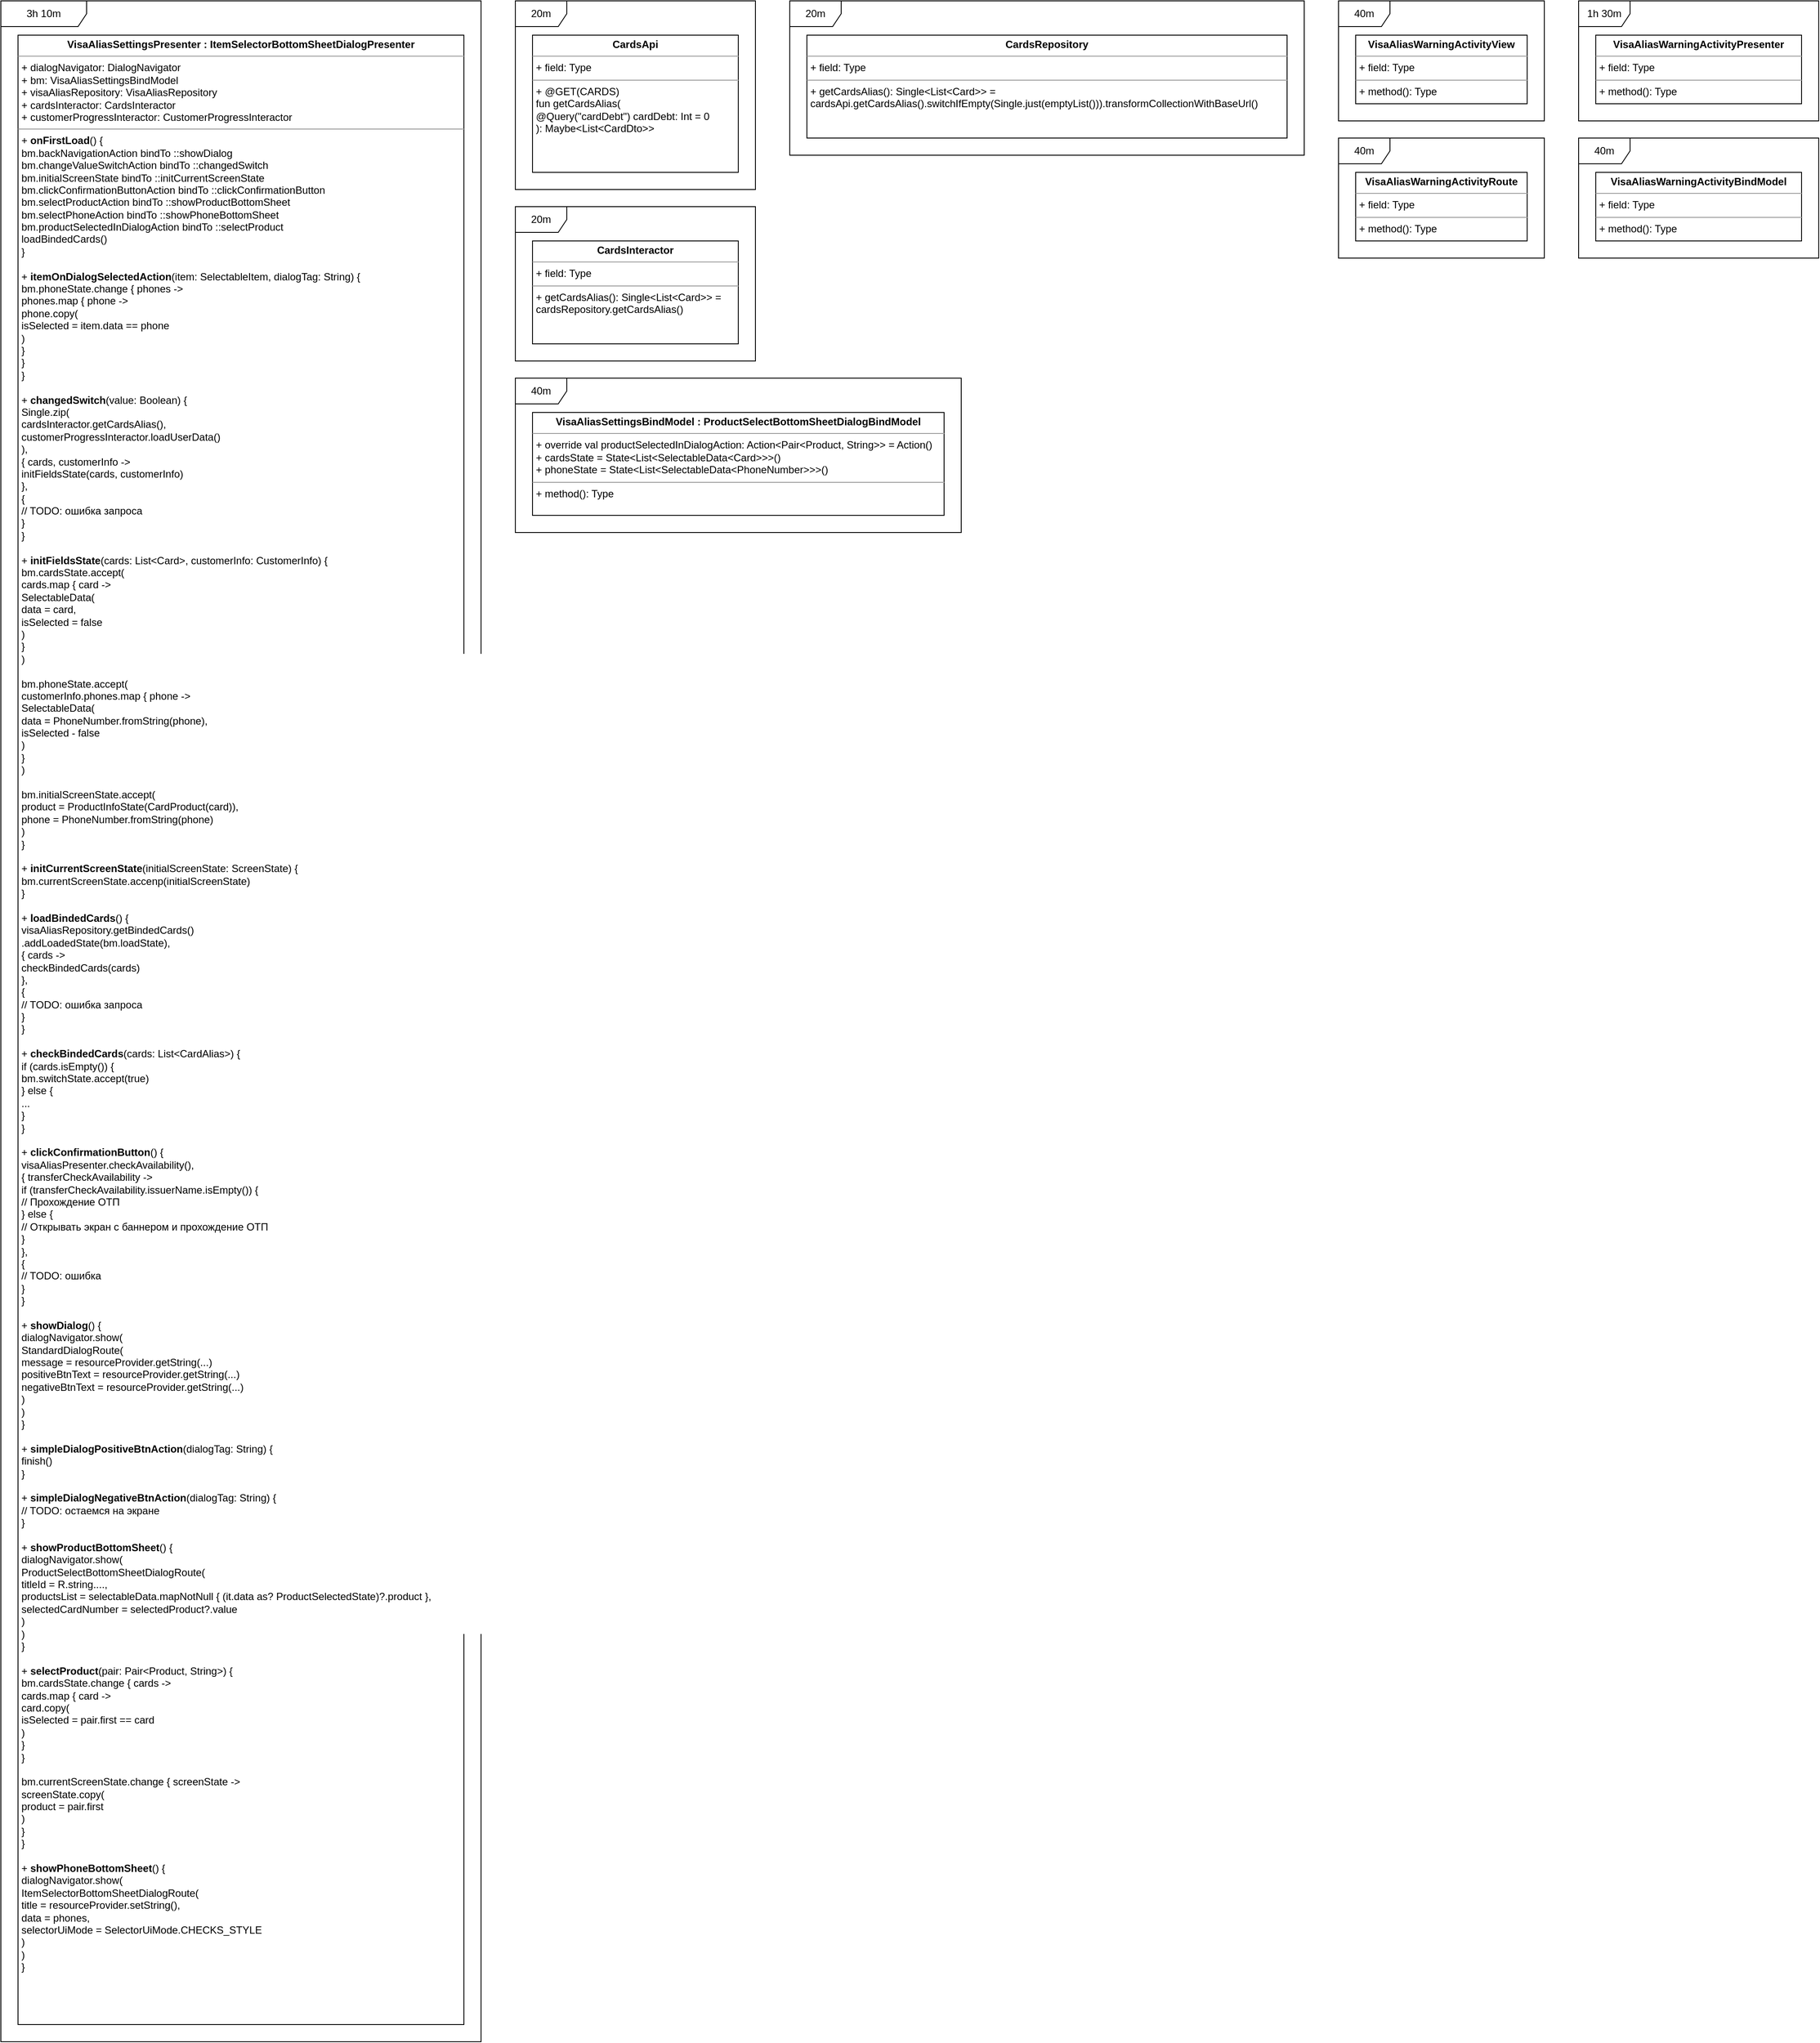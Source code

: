 <mxfile version="16.5.3" type="github">
  <diagram id="dYaKm0zOiIkTefgdSqAL" name="Page-1">
    <mxGraphModel dx="2035" dy="643" grid="1" gridSize="10" guides="1" tooltips="1" connect="1" arrows="1" fold="1" page="1" pageScale="1" pageWidth="850" pageHeight="1100" math="0" shadow="0">
      <root>
        <mxCell id="0" />
        <mxCell id="1" parent="0" />
        <mxCell id="R8p8swTbhKfgt5eax4jr-2" value="&lt;p style=&quot;margin: 0px ; margin-top: 4px ; text-align: center&quot;&gt;&lt;b&gt;CardsApi&lt;/b&gt;&lt;/p&gt;&lt;hr size=&quot;1&quot;&gt;&lt;p style=&quot;margin: 0px ; margin-left: 4px&quot;&gt;+ field: Type&lt;/p&gt;&lt;hr size=&quot;1&quot;&gt;&lt;p style=&quot;margin: 0px ; margin-left: 4px&quot;&gt;+ @GET(CARDS)&lt;/p&gt;&lt;p style=&quot;margin: 0px ; margin-left: 4px&quot;&gt;fun getCardsAlias(&lt;/p&gt;&lt;p style=&quot;margin: 0px ; margin-left: 4px&quot;&gt;@Query(&quot;cardDebt&quot;) cardDebt: Int = 0&lt;br&gt;&lt;/p&gt;&lt;p style=&quot;margin: 0px ; margin-left: 4px&quot;&gt;): Maybe&amp;lt;List&amp;lt;CardDto&amp;gt;&amp;gt;&lt;br&gt;&lt;/p&gt;" style="verticalAlign=top;align=left;overflow=fill;fontSize=12;fontFamily=Helvetica;html=1;" vertex="1" parent="1">
          <mxGeometry x="560" y="80" width="240" height="160" as="geometry" />
        </mxCell>
        <mxCell id="R8p8swTbhKfgt5eax4jr-3" value="&lt;p style=&quot;margin: 0px ; margin-top: 4px ; text-align: center&quot;&gt;&lt;b&gt;CardsRepository&lt;/b&gt;&lt;/p&gt;&lt;hr size=&quot;1&quot;&gt;&lt;p style=&quot;margin: 0px ; margin-left: 4px&quot;&gt;+ field: Type&lt;/p&gt;&lt;hr size=&quot;1&quot;&gt;&lt;p style=&quot;margin: 0px ; margin-left: 4px&quot;&gt;+ getCardsAlias(): Single&amp;lt;List&amp;lt;Card&amp;gt;&amp;gt; =&lt;/p&gt;&lt;p style=&quot;margin: 0px ; margin-left: 4px&quot;&gt;cardsApi.getCardsAlias().switchIfEmpty(Single.just(emptyList())).transformCollectionWithBaseUrl()&lt;br&gt;&lt;/p&gt;" style="verticalAlign=top;align=left;overflow=fill;fontSize=12;fontFamily=Helvetica;html=1;" vertex="1" parent="1">
          <mxGeometry x="880" y="80" width="560" height="120" as="geometry" />
        </mxCell>
        <mxCell id="R8p8swTbhKfgt5eax4jr-4" value="&lt;p style=&quot;margin: 0px ; margin-top: 4px ; text-align: center&quot;&gt;&lt;b&gt;CardsInteractor&lt;/b&gt;&lt;/p&gt;&lt;hr size=&quot;1&quot;&gt;&lt;p style=&quot;margin: 0px ; margin-left: 4px&quot;&gt;+ field: Type&lt;/p&gt;&lt;hr size=&quot;1&quot;&gt;&lt;p style=&quot;margin: 0px ; margin-left: 4px&quot;&gt;+ getCardsAlias(): Single&amp;lt;List&amp;lt;Card&amp;gt;&amp;gt; =&lt;/p&gt;&lt;p style=&quot;margin: 0px ; margin-left: 4px&quot;&gt;cardsRepository.getCardsAlias()&lt;br&gt;&lt;/p&gt;" style="verticalAlign=top;align=left;overflow=fill;fontSize=12;fontFamily=Helvetica;html=1;" vertex="1" parent="1">
          <mxGeometry x="560" y="320" width="240" height="120" as="geometry" />
        </mxCell>
        <mxCell id="R8p8swTbhKfgt5eax4jr-5" value="&lt;p style=&quot;margin: 0px ; margin-top: 4px ; text-align: center&quot;&gt;&lt;b&gt;VisaAliasSettingsBindModel : ProductSelectBottomSheetDialogBindModel&lt;/b&gt;&lt;/p&gt;&lt;hr size=&quot;1&quot;&gt;&lt;p style=&quot;margin: 0px ; margin-left: 4px&quot;&gt;+ override val productSelectedInDialogAction: Action&amp;lt;Pair&amp;lt;Product, String&amp;gt;&amp;gt; = Action()&lt;br&gt;&lt;/p&gt;&lt;p style=&quot;margin: 0px ; margin-left: 4px&quot;&gt;+ cardsState = State&amp;lt;List&amp;lt;SelectableData&amp;lt;Card&amp;gt;&amp;gt;&amp;gt;()&lt;/p&gt;&lt;p style=&quot;margin: 0px ; margin-left: 4px&quot;&gt;+ phoneState = State&amp;lt;List&amp;lt;SelectableData&amp;lt;PhoneNumber&amp;gt;&amp;gt;&amp;gt;()&lt;br&gt;&lt;/p&gt;&lt;hr size=&quot;1&quot;&gt;&lt;p style=&quot;margin: 0px ; margin-left: 4px&quot;&gt;+ method(): Type&lt;/p&gt;" style="verticalAlign=top;align=left;overflow=fill;fontSize=12;fontFamily=Helvetica;html=1;" vertex="1" parent="1">
          <mxGeometry x="560" y="520" width="480" height="120" as="geometry" />
        </mxCell>
        <mxCell id="R8p8swTbhKfgt5eax4jr-6" value="&lt;p style=&quot;margin: 0px ; margin-top: 4px ; text-align: center&quot;&gt;&lt;b&gt;VisaAliasWarningActivityView&lt;/b&gt;&lt;/p&gt;&lt;hr size=&quot;1&quot;&gt;&lt;p style=&quot;margin: 0px ; margin-left: 4px&quot;&gt;+ field: Type&lt;/p&gt;&lt;hr size=&quot;1&quot;&gt;&lt;p style=&quot;margin: 0px ; margin-left: 4px&quot;&gt;+ method(): Type&lt;/p&gt;" style="verticalAlign=top;align=left;overflow=fill;fontSize=12;fontFamily=Helvetica;html=1;" vertex="1" parent="1">
          <mxGeometry x="1520" y="80" width="200" height="80" as="geometry" />
        </mxCell>
        <mxCell id="R8p8swTbhKfgt5eax4jr-7" value="&lt;p style=&quot;margin: 0px ; margin-top: 4px ; text-align: center&quot;&gt;&lt;b&gt;VisaAliasWarningActivityPresenter&lt;/b&gt;&lt;/p&gt;&lt;hr size=&quot;1&quot;&gt;&lt;p style=&quot;margin: 0px ; margin-left: 4px&quot;&gt;+ field: Type&lt;/p&gt;&lt;hr size=&quot;1&quot;&gt;&lt;p style=&quot;margin: 0px ; margin-left: 4px&quot;&gt;+ method(): Type&lt;/p&gt;" style="verticalAlign=top;align=left;overflow=fill;fontSize=12;fontFamily=Helvetica;html=1;" vertex="1" parent="1">
          <mxGeometry x="1800" y="80" width="240" height="80" as="geometry" />
        </mxCell>
        <mxCell id="R8p8swTbhKfgt5eax4jr-8" value="&lt;p style=&quot;margin: 0px ; margin-top: 4px ; text-align: center&quot;&gt;&lt;b&gt;VisaAliasWarningActivityBindModel&lt;/b&gt;&lt;/p&gt;&lt;hr size=&quot;1&quot;&gt;&lt;p style=&quot;margin: 0px ; margin-left: 4px&quot;&gt;+ field: Type&lt;/p&gt;&lt;hr size=&quot;1&quot;&gt;&lt;p style=&quot;margin: 0px ; margin-left: 4px&quot;&gt;+ method(): Type&lt;/p&gt;" style="verticalAlign=top;align=left;overflow=fill;fontSize=12;fontFamily=Helvetica;html=1;" vertex="1" parent="1">
          <mxGeometry x="1800" y="240" width="240" height="80" as="geometry" />
        </mxCell>
        <mxCell id="R8p8swTbhKfgt5eax4jr-9" value="&lt;p style=&quot;margin: 0px ; margin-top: 4px ; text-align: center&quot;&gt;&lt;b&gt;VisaAliasWarningActivityRoute&lt;/b&gt;&lt;/p&gt;&lt;hr size=&quot;1&quot;&gt;&lt;p style=&quot;margin: 0px ; margin-left: 4px&quot;&gt;+ field: Type&lt;/p&gt;&lt;hr size=&quot;1&quot;&gt;&lt;p style=&quot;margin: 0px ; margin-left: 4px&quot;&gt;+ method(): Type&lt;/p&gt;" style="verticalAlign=top;align=left;overflow=fill;fontSize=12;fontFamily=Helvetica;html=1;" vertex="1" parent="1">
          <mxGeometry x="1520" y="240" width="200" height="80" as="geometry" />
        </mxCell>
        <mxCell id="R8p8swTbhKfgt5eax4jr-11" value="40m" style="shape=umlFrame;whiteSpace=wrap;html=1;" vertex="1" parent="1">
          <mxGeometry x="1500" y="40" width="240" height="140" as="geometry" />
        </mxCell>
        <mxCell id="R8p8swTbhKfgt5eax4jr-12" value="1h 30m" style="shape=umlFrame;whiteSpace=wrap;html=1;" vertex="1" parent="1">
          <mxGeometry x="1780" y="40" width="280" height="140" as="geometry" />
        </mxCell>
        <mxCell id="R8p8swTbhKfgt5eax4jr-13" value="40m" style="shape=umlFrame;whiteSpace=wrap;html=1;" vertex="1" parent="1">
          <mxGeometry x="1500" y="200" width="240" height="140" as="geometry" />
        </mxCell>
        <mxCell id="R8p8swTbhKfgt5eax4jr-14" value="40m" style="shape=umlFrame;whiteSpace=wrap;html=1;" vertex="1" parent="1">
          <mxGeometry x="1780" y="200" width="280" height="140" as="geometry" />
        </mxCell>
        <mxCell id="R8p8swTbhKfgt5eax4jr-15" value="20m" style="shape=umlFrame;whiteSpace=wrap;html=1;" vertex="1" parent="1">
          <mxGeometry x="860" y="40" width="600" height="180" as="geometry" />
        </mxCell>
        <mxCell id="R8p8swTbhKfgt5eax4jr-16" value="20m" style="shape=umlFrame;whiteSpace=wrap;html=1;" vertex="1" parent="1">
          <mxGeometry x="540" y="40" width="280" height="220" as="geometry" />
        </mxCell>
        <mxCell id="R8p8swTbhKfgt5eax4jr-17" value="20m" style="shape=umlFrame;whiteSpace=wrap;html=1;" vertex="1" parent="1">
          <mxGeometry x="540" y="280" width="280" height="180" as="geometry" />
        </mxCell>
        <mxCell id="R8p8swTbhKfgt5eax4jr-18" value="40m" style="shape=umlFrame;whiteSpace=wrap;html=1;" vertex="1" parent="1">
          <mxGeometry x="540" y="480" width="520" height="180" as="geometry" />
        </mxCell>
        <mxCell id="R8p8swTbhKfgt5eax4jr-19" value="3h 10m" style="shape=umlFrame;whiteSpace=wrap;html=1;width=100;height=30;" vertex="1" parent="1">
          <mxGeometry x="-60" y="40" width="560" height="2380" as="geometry" />
        </mxCell>
        <mxCell id="R8p8swTbhKfgt5eax4jr-20" value="&lt;p style=&quot;margin: 0px ; margin-top: 4px ; text-align: center&quot;&gt;&lt;b&gt;VisaAliasSettingsPresenter : ItemSelectorBottomSheetDialogPresenter&lt;br&gt;&lt;/b&gt;&lt;/p&gt;&lt;hr size=&quot;1&quot;&gt;&lt;p style=&quot;margin: 0px ; margin-left: 4px&quot;&gt;+ dialogNavigator: DialogNavigator&lt;br&gt;+ bm: VisaAliasSettingsBindModel&lt;br&gt;&lt;/p&gt;&lt;p style=&quot;margin: 0px ; margin-left: 4px&quot;&gt;+ visaAliasRepository: VisaAliasRepository&lt;/p&gt;&lt;p style=&quot;margin: 0px ; margin-left: 4px&quot;&gt;+ cardsInteractor: CardsInteractor&lt;/p&gt;&lt;p style=&quot;margin: 0px ; margin-left: 4px&quot;&gt;+ customerProgressInteractor: CustomerProgressInteractor&lt;br&gt;&lt;/p&gt;&lt;hr size=&quot;1&quot;&gt;&lt;p style=&quot;margin: 0px ; margin-left: 4px&quot;&gt;+ &lt;b&gt;onFirstLoad&lt;/b&gt;() {&lt;/p&gt;&lt;p style=&quot;margin: 0px ; margin-left: 4px&quot;&gt;bm.backNavigationAction bindTo ::showDialog&lt;br&gt;&lt;/p&gt;&lt;p style=&quot;margin: 0px ; margin-left: 4px&quot;&gt;bm.changeValueSwitchAction bindTo ::changedSwitch&lt;/p&gt;&lt;p style=&quot;margin: 0px ; margin-left: 4px&quot;&gt;bm.initialScreenState bindTo ::initCurrentScreenState&lt;/p&gt;&lt;p style=&quot;margin: 0px ; margin-left: 4px&quot;&gt;bm.clickConfirmationButtonAction bindTo ::clickConfirmationButton&lt;/p&gt;&lt;p style=&quot;margin: 0px ; margin-left: 4px&quot;&gt;bm.selectProductAction bindTo ::showProductBottomSheet&lt;/p&gt;&lt;p style=&quot;margin: 0px ; margin-left: 4px&quot;&gt;bm.selectPhoneAction bindTo ::showPhoneBottomSheet&lt;br&gt;&lt;/p&gt;&lt;p style=&quot;margin: 0px ; margin-left: 4px&quot;&gt;bm.productSelectedInDialogAction bindTo ::selectProduct&lt;br&gt;&lt;/p&gt;&lt;p style=&quot;margin: 0px ; margin-left: 4px&quot;&gt;loadBindedCards()&lt;br&gt;&lt;/p&gt;&lt;p style=&quot;margin: 0px ; margin-left: 4px&quot;&gt;}&lt;/p&gt;&lt;p style=&quot;margin: 0px ; margin-left: 4px&quot;&gt;&lt;br&gt;&lt;/p&gt;&lt;p style=&quot;margin: 0px ; margin-left: 4px&quot;&gt;+ &lt;b&gt;itemOnDialogSelectedAction&lt;/b&gt;(item: SelectableItem, dialogTag: String) {&lt;/p&gt;&lt;p style=&quot;margin: 0px ; margin-left: 4px&quot;&gt;bm.phoneState.change { phones -&amp;gt;&lt;br&gt;&lt;/p&gt;&lt;p style=&quot;margin: 0px ; margin-left: 4px&quot;&gt;phones.map { phone -&amp;gt;&lt;br&gt;&lt;/p&gt;&lt;p style=&quot;margin: 0px ; margin-left: 4px&quot;&gt;phone.copy(&lt;/p&gt;&lt;p style=&quot;margin: 0px ; margin-left: 4px&quot;&gt;isSelected = item.data == phone&lt;br&gt;&lt;/p&gt;&lt;p style=&quot;margin: 0px ; margin-left: 4px&quot;&gt;)&lt;br&gt;&lt;/p&gt;&lt;p style=&quot;margin: 0px ; margin-left: 4px&quot;&gt;}&lt;br&gt;&lt;/p&gt;&lt;p style=&quot;margin: 0px ; margin-left: 4px&quot;&gt;}&lt;br&gt;&lt;/p&gt;&lt;p style=&quot;margin: 0px ; margin-left: 4px&quot;&gt;}&lt;br&gt;&lt;/p&gt;&lt;p style=&quot;margin: 0px ; margin-left: 4px&quot;&gt;&lt;br&gt;&lt;/p&gt;&lt;p style=&quot;margin: 0px ; margin-left: 4px&quot;&gt;+ &lt;b&gt;changedSwitch&lt;/b&gt;(value: Boolean) {&lt;/p&gt;&lt;p style=&quot;margin: 0px ; margin-left: 4px&quot;&gt;Single.zip(&lt;/p&gt;&lt;p style=&quot;margin: 0px ; margin-left: 4px&quot;&gt;cardsInteractor.getCardsAlias(),&lt;/p&gt;&lt;p style=&quot;margin: 0px ; margin-left: 4px&quot;&gt;customerProgressInteractor.loadUserData()&lt;br&gt;&lt;/p&gt;&lt;p style=&quot;margin: 0px ; margin-left: 4px&quot;&gt;),&lt;/p&gt;&lt;p style=&quot;margin: 0px ; margin-left: 4px&quot;&gt;{ cards, customerInfo -&amp;gt;&lt;br&gt;&lt;/p&gt;&lt;p style=&quot;margin: 0px ; margin-left: 4px&quot;&gt;initFieldsState(cards, customerInfo)&lt;br&gt;&lt;/p&gt;&lt;p style=&quot;margin: 0px ; margin-left: 4px&quot;&gt;},&lt;/p&gt;&lt;p style=&quot;margin: 0px ; margin-left: 4px&quot;&gt;{&lt;/p&gt;&lt;p style=&quot;margin: 0px ; margin-left: 4px&quot;&gt;// TODO: ошибка запроса&lt;br&gt;&lt;/p&gt;&lt;p style=&quot;margin: 0px ; margin-left: 4px&quot;&gt;}&lt;br&gt;&lt;/p&gt;&lt;p style=&quot;margin: 0px ; margin-left: 4px&quot;&gt;}&lt;/p&gt;&lt;p style=&quot;margin: 0px ; margin-left: 4px&quot;&gt;&lt;br&gt;&lt;/p&gt;&lt;p style=&quot;margin: 0px ; margin-left: 4px&quot;&gt;+ &lt;b&gt;initFieldsState&lt;/b&gt;(cards: List&amp;lt;Card&amp;gt;, customerInfo: CustomerInfo) {&lt;/p&gt;&lt;p style=&quot;margin: 0px ; margin-left: 4px&quot;&gt;bm.cardsState.accept(&lt;/p&gt;&lt;p style=&quot;margin: 0px ; margin-left: 4px&quot;&gt;cards.map { card -&amp;gt;&lt;br&gt;&lt;/p&gt;&lt;p style=&quot;margin: 0px ; margin-left: 4px&quot;&gt;SelectableData(&lt;/p&gt;&lt;p style=&quot;margin: 0px ; margin-left: 4px&quot;&gt;data = card,&lt;/p&gt;&lt;p style=&quot;margin: 0px ; margin-left: 4px&quot;&gt;isSelected = false&lt;br&gt;&lt;/p&gt;&lt;p style=&quot;margin: 0px ; margin-left: 4px&quot;&gt;)&lt;br&gt;&lt;/p&gt;&lt;p style=&quot;margin: 0px ; margin-left: 4px&quot;&gt;}&lt;br&gt;&lt;/p&gt;&lt;p style=&quot;margin: 0px ; margin-left: 4px&quot;&gt;)&lt;/p&gt;&lt;p style=&quot;margin: 0px ; margin-left: 4px&quot;&gt;&lt;br&gt;&lt;/p&gt;&lt;p style=&quot;margin: 0px ; margin-left: 4px&quot;&gt;bm.phoneState.accept(&lt;/p&gt;&lt;p style=&quot;margin: 0px ; margin-left: 4px&quot;&gt;customerInfo.phones.map { phone -&amp;gt;&lt;br&gt;&lt;/p&gt;&lt;p style=&quot;margin: 0px ; margin-left: 4px&quot;&gt;SelectableData(&lt;/p&gt;&lt;p style=&quot;margin: 0px ; margin-left: 4px&quot;&gt;data = PhoneNumber.fromString(phone),&lt;/p&gt;&lt;p style=&quot;margin: 0px ; margin-left: 4px&quot;&gt;isSelected - false&lt;br&gt;&lt;/p&gt;&lt;p style=&quot;margin: 0px ; margin-left: 4px&quot;&gt;)&lt;br&gt;&lt;/p&gt;&lt;p style=&quot;margin: 0px ; margin-left: 4px&quot;&gt;}&lt;br&gt;&lt;/p&gt;&lt;p style=&quot;margin: 0px ; margin-left: 4px&quot;&gt;)&lt;br&gt;&lt;/p&gt;&lt;p style=&quot;margin: 0px ; margin-left: 4px&quot;&gt;&lt;br&gt;&lt;/p&gt;&lt;p style=&quot;margin: 0px ; margin-left: 4px&quot;&gt;bm.initialScreenState.accept(&lt;/p&gt;&lt;p style=&quot;margin: 0px ; margin-left: 4px&quot;&gt;product = ProductInfoState(CardProduct(card)),&lt;/p&gt;&lt;p style=&quot;margin: 0px ; margin-left: 4px&quot;&gt;phone = PhoneNumber.fromString(phone)&lt;br&gt;&lt;/p&gt;&lt;p style=&quot;margin: 0px ; margin-left: 4px&quot;&gt;)&lt;br&gt;&lt;/p&gt;&lt;p style=&quot;margin: 0px ; margin-left: 4px&quot;&gt;}&lt;/p&gt;&lt;p style=&quot;margin: 0px ; margin-left: 4px&quot;&gt;&lt;br&gt;&lt;/p&gt;&lt;p style=&quot;margin: 0px ; margin-left: 4px&quot;&gt;+ &lt;b&gt;initCurrentScreenState&lt;/b&gt;(initialScreenState: ScreenState) {&lt;/p&gt;&lt;p style=&quot;margin: 0px ; margin-left: 4px&quot;&gt;bm.currentScreenState.accenp(initialScreenState)&lt;br&gt;&lt;/p&gt;&lt;p style=&quot;margin: 0px ; margin-left: 4px&quot;&gt;}&lt;br&gt;&lt;/p&gt;&lt;p style=&quot;margin: 0px ; margin-left: 4px&quot;&gt;&lt;br&gt;&lt;/p&gt;&lt;p style=&quot;margin: 0px ; margin-left: 4px&quot;&gt;+ &lt;b&gt;loadBindedCards&lt;/b&gt;() {&lt;/p&gt;&lt;p style=&quot;margin: 0px ; margin-left: 4px&quot;&gt;visaAliasRepository.getBindedCards()&lt;/p&gt;&lt;p style=&quot;margin: 0px ; margin-left: 4px&quot;&gt;.addLoadedState(bm.loadState),&lt;/p&gt;&lt;p style=&quot;margin: 0px ; margin-left: 4px&quot;&gt;{ cards -&amp;gt;&lt;br&gt;&lt;/p&gt;&lt;p style=&quot;margin: 0px ; margin-left: 4px&quot;&gt;checkBindedCards(cards)&lt;br&gt;&lt;/p&gt;&lt;p style=&quot;margin: 0px ; margin-left: 4px&quot;&gt;},&lt;/p&gt;&lt;p style=&quot;margin: 0px ; margin-left: 4px&quot;&gt;{&lt;/p&gt;&lt;p style=&quot;margin: 0px ; margin-left: 4px&quot;&gt;// TODO: ошибка запроса&lt;br&gt;&lt;/p&gt;&lt;p style=&quot;margin: 0px ; margin-left: 4px&quot;&gt;}&lt;br&gt;&lt;/p&gt;&lt;p style=&quot;margin: 0px ; margin-left: 4px&quot;&gt;}&lt;/p&gt;&lt;p style=&quot;margin: 0px ; margin-left: 4px&quot;&gt;&lt;br&gt;&lt;/p&gt;&lt;p style=&quot;margin: 0px ; margin-left: 4px&quot;&gt;+ &lt;b&gt;checkBindedCards&lt;/b&gt;(cards: List&amp;lt;CardAlias&amp;gt;) {&lt;/p&gt;&lt;p style=&quot;margin: 0px ; margin-left: 4px&quot;&gt;if (cards.isEmpty()) {&lt;/p&gt;&lt;p style=&quot;margin: 0px ; margin-left: 4px&quot;&gt;bm.switchState.accept(true)&lt;br&gt;&lt;/p&gt;&lt;p style=&quot;margin: 0px ; margin-left: 4px&quot;&gt;} else {&lt;/p&gt;&lt;p style=&quot;margin: 0px ; margin-left: 4px&quot;&gt;...&lt;br&gt;&lt;/p&gt;&lt;p style=&quot;margin: 0px ; margin-left: 4px&quot;&gt;}&lt;br&gt;&lt;/p&gt;&lt;p style=&quot;margin: 0px ; margin-left: 4px&quot;&gt;}&lt;/p&gt;&lt;p style=&quot;margin: 0px ; margin-left: 4px&quot;&gt;&lt;br&gt;&lt;/p&gt;&lt;p style=&quot;margin: 0px ; margin-left: 4px&quot;&gt;+ &lt;b&gt;clickConfirmationButton&lt;/b&gt;() {&lt;/p&gt;&lt;p style=&quot;margin: 0px ; margin-left: 4px&quot;&gt;visaAliasPresenter.checkAvailability(),&lt;/p&gt;&lt;p style=&quot;margin: 0px ; margin-left: 4px&quot;&gt;{ transferCheckAvailability -&amp;gt;&lt;br&gt;&lt;/p&gt;&lt;p style=&quot;margin: 0px ; margin-left: 4px&quot;&gt;if (transferCheckAvailability.issuerName.isEmpty()) {&lt;/p&gt;&lt;p style=&quot;margin: 0px ; margin-left: 4px&quot;&gt;// Прохождение ОТП&lt;br&gt;&lt;/p&gt;&lt;p style=&quot;margin: 0px ; margin-left: 4px&quot;&gt;} else {&lt;/p&gt;&lt;p style=&quot;margin: 0px ; margin-left: 4px&quot;&gt;// Открывать экран с баннером и прохождение ОТП&lt;br&gt;&lt;/p&gt;&lt;p style=&quot;margin: 0px ; margin-left: 4px&quot;&gt;}&lt;br&gt;&lt;/p&gt;&lt;p style=&quot;margin: 0px ; margin-left: 4px&quot;&gt;},&lt;/p&gt;&lt;p style=&quot;margin: 0px ; margin-left: 4px&quot;&gt;{&lt;/p&gt;&lt;p style=&quot;margin: 0px ; margin-left: 4px&quot;&gt;// TODO: ошибка&lt;br&gt;&lt;/p&gt;&lt;p style=&quot;margin: 0px ; margin-left: 4px&quot;&gt;}&lt;br&gt;&lt;/p&gt;&lt;p style=&quot;margin: 0px ; margin-left: 4px&quot;&gt;}&lt;br&gt;&lt;/p&gt;&lt;p style=&quot;margin: 0px ; margin-left: 4px&quot;&gt;&lt;br&gt;&lt;/p&gt;&lt;p style=&quot;margin: 0px ; margin-left: 4px&quot;&gt;+ &lt;b&gt;showDialog&lt;/b&gt;() {&lt;/p&gt;&lt;p style=&quot;margin: 0px ; margin-left: 4px&quot;&gt;dialogNavigator.show(&lt;/p&gt;&lt;p style=&quot;margin: 0px ; margin-left: 4px&quot;&gt;StandardDialogRoute(&lt;/p&gt;&lt;p style=&quot;margin: 0px ; margin-left: 4px&quot;&gt;message = resourceProvider.getString(...)&lt;/p&gt;&lt;p style=&quot;margin: 0px ; margin-left: 4px&quot;&gt;positiveBtnText = resourceProvider.getString(...)&lt;/p&gt;&lt;p style=&quot;margin: 0px ; margin-left: 4px&quot;&gt;negativeBtnText = resourceProvider.getString(...)&lt;br&gt;&lt;/p&gt;&lt;p style=&quot;margin: 0px ; margin-left: 4px&quot;&gt;)&lt;br&gt;&lt;/p&gt;&lt;p style=&quot;margin: 0px ; margin-left: 4px&quot;&gt;)&lt;br&gt;&lt;/p&gt;&lt;p style=&quot;margin: 0px ; margin-left: 4px&quot;&gt;}&lt;/p&gt;&lt;p style=&quot;margin: 0px ; margin-left: 4px&quot;&gt;&lt;br&gt;&lt;/p&gt;&lt;p style=&quot;margin: 0px ; margin-left: 4px&quot;&gt;+ &lt;b&gt;simpleDialogPositiveBtnAction&lt;/b&gt;(dialogTag: String) {&lt;/p&gt;&lt;p style=&quot;margin: 0px ; margin-left: 4px&quot;&gt;finish()&lt;br&gt;&lt;/p&gt;&lt;p style=&quot;margin: 0px ; margin-left: 4px&quot;&gt;}&lt;br&gt;&lt;/p&gt;&lt;p style=&quot;margin: 0px ; margin-left: 4px&quot;&gt;&lt;br&gt;&lt;/p&gt;&lt;p style=&quot;margin: 0px ; margin-left: 4px&quot;&gt;+ &lt;b&gt;simpleDialogNegativeBtnAction&lt;/b&gt;(dialogTag: String) {&lt;/p&gt;&lt;p style=&quot;margin: 0px ; margin-left: 4px&quot;&gt;// TODO: остаемся на экране&lt;br&gt;&lt;/p&gt;&lt;p style=&quot;margin: 0px ; margin-left: 4px&quot;&gt;}&lt;/p&gt;&lt;p style=&quot;margin: 0px ; margin-left: 4px&quot;&gt;&lt;br&gt;&lt;/p&gt;&lt;p style=&quot;margin: 0px ; margin-left: 4px&quot;&gt;+ &lt;b&gt;showProductBottomSheet&lt;/b&gt;() {&lt;/p&gt;&lt;p style=&quot;margin: 0px ; margin-left: 4px&quot;&gt;dialogNavigator.show(&lt;/p&gt;&lt;p style=&quot;margin: 0px ; margin-left: 4px&quot;&gt;ProductSelectBottomSheetDialogRoute(&lt;/p&gt;&lt;p style=&quot;margin: 0px ; margin-left: 4px&quot;&gt;titleId = R.string....,&lt;/p&gt;&lt;p style=&quot;margin: 0px ; margin-left: 4px&quot;&gt;productsList = selectableData.mapNotNull { (it.data as? ProductSelectedState)?.product },&lt;br&gt;&lt;/p&gt;&lt;p style=&quot;margin: 0px ; margin-left: 4px&quot;&gt;selectedCardNumber = selectedProduct?.value&lt;/p&gt;&lt;p style=&quot;margin: 0px ; margin-left: 4px&quot;&gt;)&lt;br&gt;&lt;/p&gt;&lt;p style=&quot;margin: 0px ; margin-left: 4px&quot;&gt;)&lt;br&gt;&lt;/p&gt;&lt;p style=&quot;margin: 0px ; margin-left: 4px&quot;&gt;}&lt;/p&gt;&lt;p style=&quot;margin: 0px ; margin-left: 4px&quot;&gt;&lt;br&gt;&lt;/p&gt;&lt;p style=&quot;margin: 0px ; margin-left: 4px&quot;&gt;+ &lt;b&gt;selectProduct&lt;/b&gt;(pair: Pair&amp;lt;Product, String&amp;gt;) {&lt;/p&gt;&lt;p style=&quot;margin: 0px ; margin-left: 4px&quot;&gt;bm.cardsState.change { cards -&amp;gt;&lt;br&gt;&lt;/p&gt;&lt;p style=&quot;margin: 0px ; margin-left: 4px&quot;&gt;cards.map { card -&amp;gt;&lt;br&gt;&lt;/p&gt;&lt;p style=&quot;margin: 0px ; margin-left: 4px&quot;&gt;card.copy(&lt;/p&gt;&lt;p style=&quot;margin: 0px ; margin-left: 4px&quot;&gt;isSelected = pair.first == card&lt;br&gt;&lt;/p&gt;&lt;p style=&quot;margin: 0px ; margin-left: 4px&quot;&gt;)&lt;br&gt;&lt;/p&gt;&lt;p style=&quot;margin: 0px ; margin-left: 4px&quot;&gt;}&lt;br&gt;&lt;/p&gt;&lt;p style=&quot;margin: 0px ; margin-left: 4px&quot;&gt;}&lt;br&gt;&lt;/p&gt;&lt;p style=&quot;margin: 0px ; margin-left: 4px&quot;&gt;&lt;br&gt;&lt;/p&gt;&lt;p style=&quot;margin: 0px ; margin-left: 4px&quot;&gt;bm.currentScreenState.change { screenState -&amp;gt;&lt;br&gt;&lt;/p&gt;&lt;p style=&quot;margin: 0px ; margin-left: 4px&quot;&gt;screenState.copy(&lt;/p&gt;&lt;p style=&quot;margin: 0px ; margin-left: 4px&quot;&gt;product = pair.first&lt;br&gt;&lt;/p&gt;&lt;p style=&quot;margin: 0px ; margin-left: 4px&quot;&gt;)&lt;br&gt;&lt;/p&gt;&lt;p style=&quot;margin: 0px ; margin-left: 4px&quot;&gt;}&lt;br&gt;&lt;/p&gt;&lt;p style=&quot;margin: 0px ; margin-left: 4px&quot;&gt;}&lt;/p&gt;&lt;p style=&quot;margin: 0px ; margin-left: 4px&quot;&gt;&lt;br&gt;&lt;/p&gt;&lt;p style=&quot;margin: 0px ; margin-left: 4px&quot;&gt;+ &lt;b&gt;showPhoneBottomSheet&lt;/b&gt;() {&lt;/p&gt;&lt;p style=&quot;margin: 0px ; margin-left: 4px&quot;&gt;dialogNavigator.show(&lt;/p&gt;&lt;p style=&quot;margin: 0px ; margin-left: 4px&quot;&gt;ItemSelectorBottomSheetDialogRoute(&lt;/p&gt;&lt;p style=&quot;margin: 0px ; margin-left: 4px&quot;&gt;title = resourceProvider.setString(),&lt;/p&gt;&lt;p style=&quot;margin: 0px ; margin-left: 4px&quot;&gt;data = phones,&lt;/p&gt;&lt;p style=&quot;margin: 0px ; margin-left: 4px&quot;&gt;selectorUiMode = SelectorUiMode.CHECKS_STYLE&lt;br&gt;&lt;/p&gt;&lt;p style=&quot;margin: 0px ; margin-left: 4px&quot;&gt;)&lt;br&gt;&lt;/p&gt;&lt;p style=&quot;margin: 0px ; margin-left: 4px&quot;&gt;)&lt;br&gt;&lt;/p&gt;&lt;p style=&quot;margin: 0px ; margin-left: 4px&quot;&gt;}&lt;br&gt;&lt;/p&gt;" style="verticalAlign=top;align=left;overflow=fill;fontSize=12;fontFamily=Helvetica;html=1;" vertex="1" parent="1">
          <mxGeometry x="-40" y="80" width="520" height="2320" as="geometry" />
        </mxCell>
      </root>
    </mxGraphModel>
  </diagram>
</mxfile>
